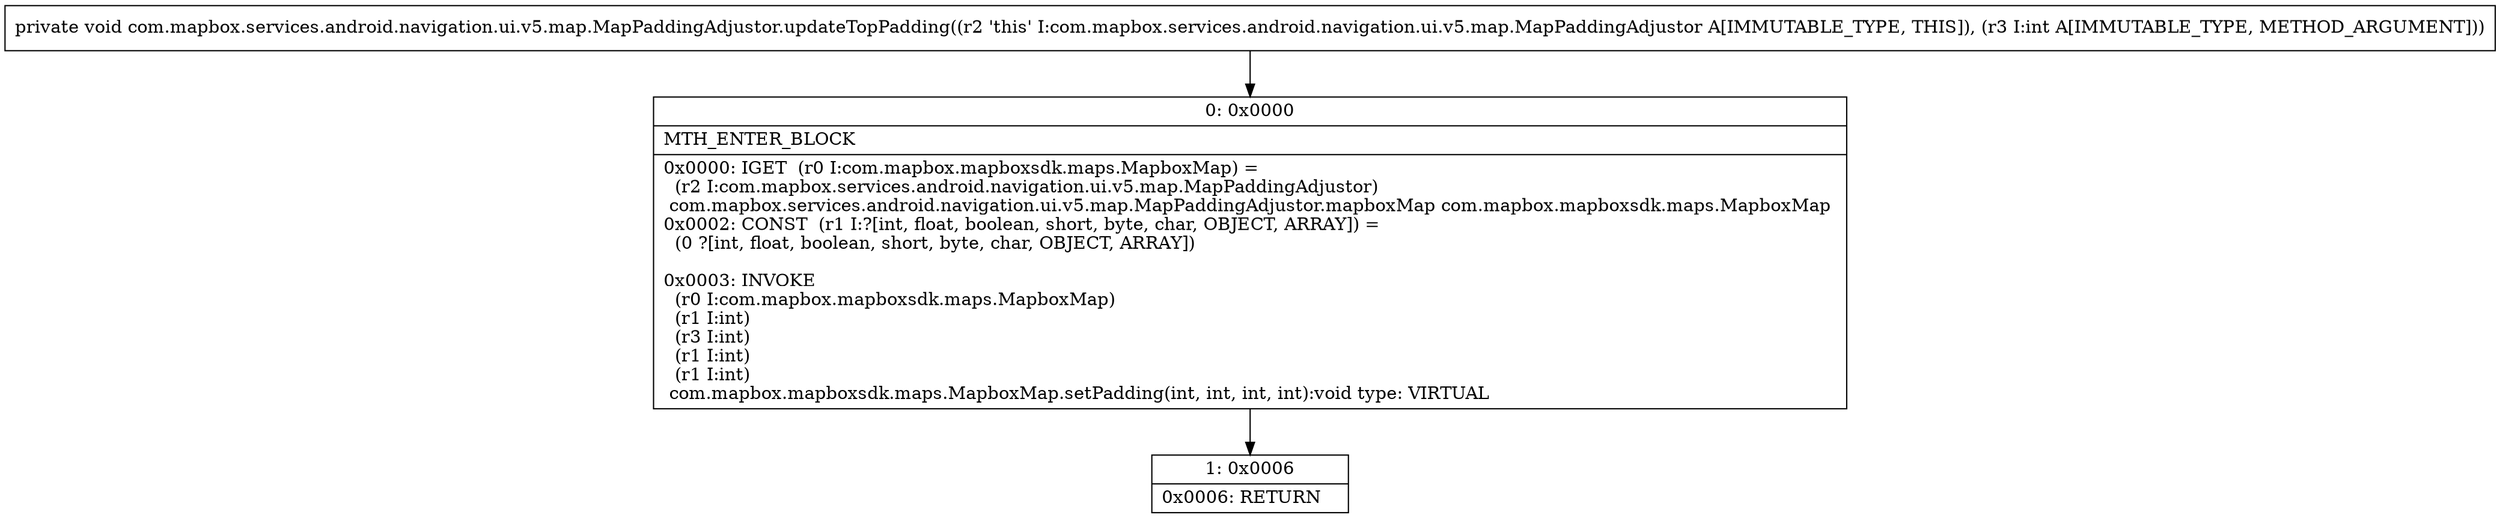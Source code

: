 digraph "CFG forcom.mapbox.services.android.navigation.ui.v5.map.MapPaddingAdjustor.updateTopPadding(I)V" {
Node_0 [shape=record,label="{0\:\ 0x0000|MTH_ENTER_BLOCK\l|0x0000: IGET  (r0 I:com.mapbox.mapboxsdk.maps.MapboxMap) = \l  (r2 I:com.mapbox.services.android.navigation.ui.v5.map.MapPaddingAdjustor)\l com.mapbox.services.android.navigation.ui.v5.map.MapPaddingAdjustor.mapboxMap com.mapbox.mapboxsdk.maps.MapboxMap \l0x0002: CONST  (r1 I:?[int, float, boolean, short, byte, char, OBJECT, ARRAY]) = \l  (0 ?[int, float, boolean, short, byte, char, OBJECT, ARRAY])\l \l0x0003: INVOKE  \l  (r0 I:com.mapbox.mapboxsdk.maps.MapboxMap)\l  (r1 I:int)\l  (r3 I:int)\l  (r1 I:int)\l  (r1 I:int)\l com.mapbox.mapboxsdk.maps.MapboxMap.setPadding(int, int, int, int):void type: VIRTUAL \l}"];
Node_1 [shape=record,label="{1\:\ 0x0006|0x0006: RETURN   \l}"];
MethodNode[shape=record,label="{private void com.mapbox.services.android.navigation.ui.v5.map.MapPaddingAdjustor.updateTopPadding((r2 'this' I:com.mapbox.services.android.navigation.ui.v5.map.MapPaddingAdjustor A[IMMUTABLE_TYPE, THIS]), (r3 I:int A[IMMUTABLE_TYPE, METHOD_ARGUMENT])) }"];
MethodNode -> Node_0;
Node_0 -> Node_1;
}

